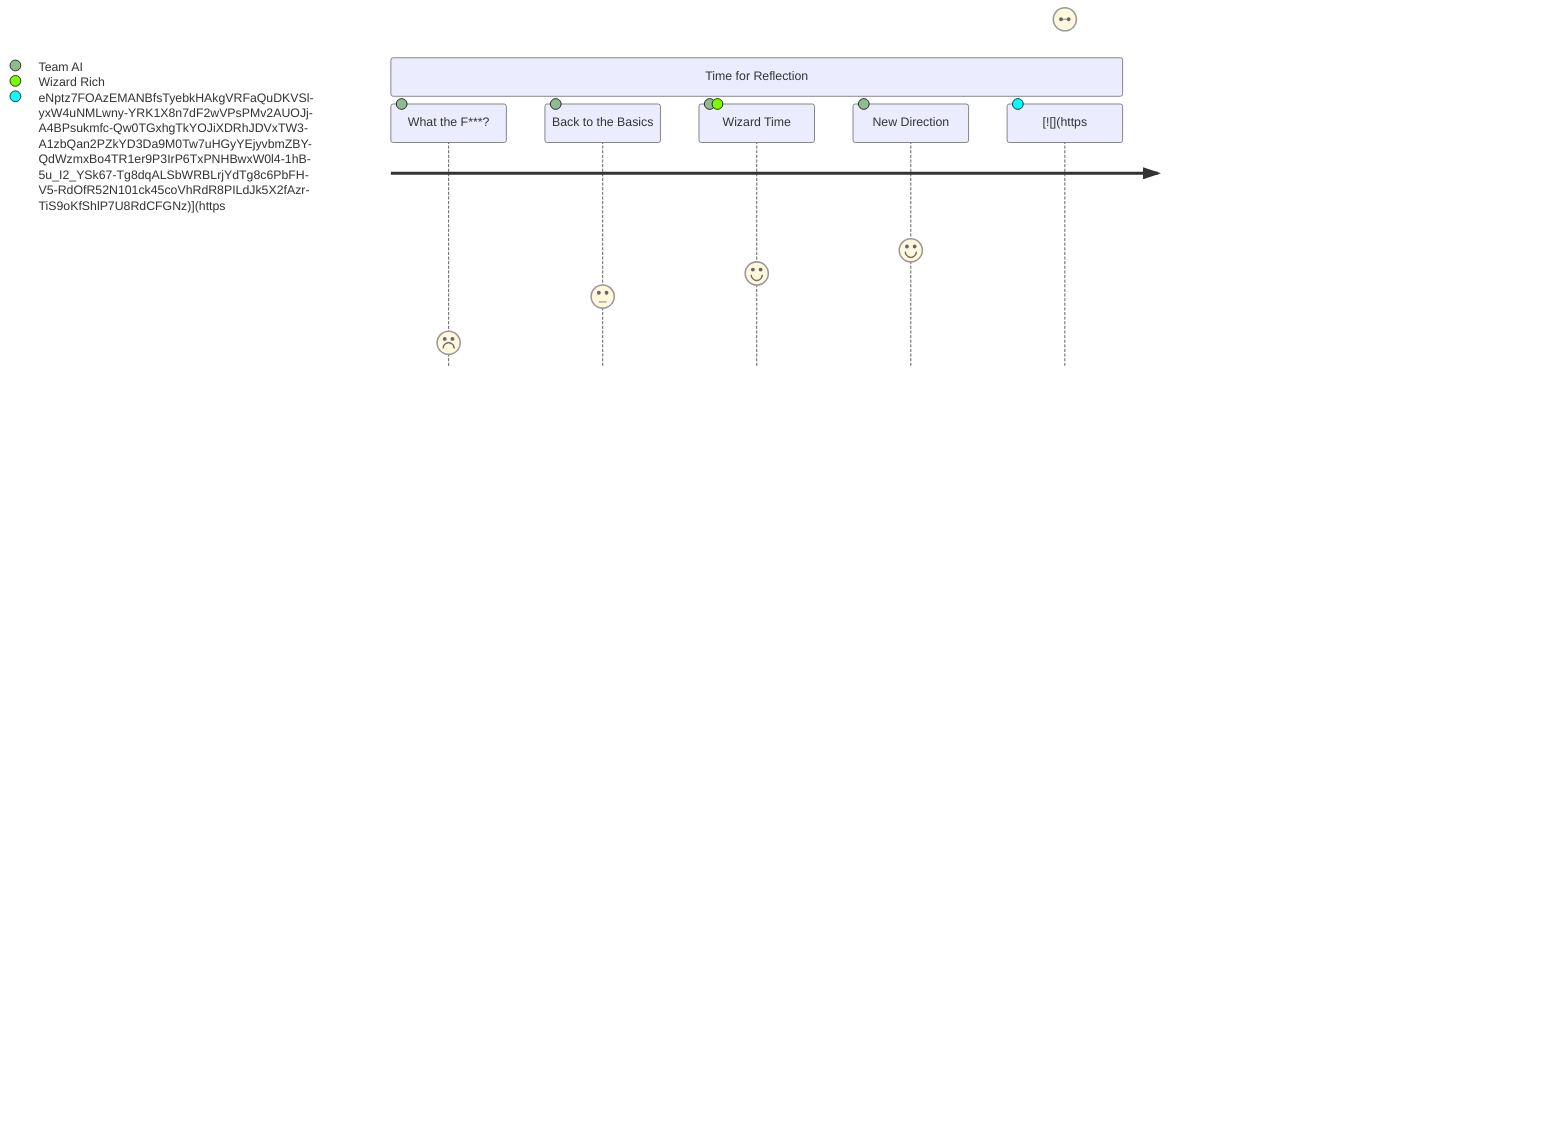 journey
    title  
    section Time for Reflection
        What the F***?: 1: Team AI
        Back to the Basics:   3: Team AI
        Wizard Time: 4: Team AI, Wizard Rich 
        New Direction: 5: Team AI

[![](https://mermaid.ink/img/pako:eNptz7FOAzEMANBfsTyebkHAkgVRFaQuDKVSlyxW4uNMLwny-YRK1X8n7dF2wVPsPMv2AUOJjA4BPsukmfc-Qw0TGxhgTkYOJiXDRhJDVxTW3A1zbQan2PZkYD3Da9M0Tw7uHGyYEjyvbmZBYQdWzmxBo4TR1er9P3IrP6TxPNHBwxW0l4-1hB5u_I2_YSk67-Tg8dqALSbWRBLrjYdTg8c6PbFHV5-RdOfR52N101ck45coVhRdR8PILdJk5X2fAzrTiS9oKfShlP7U8RdCFGNz)](https://mermaid.live/edit#pako:eNptz7FOAzEMANBfsTyebkHAkgVRFaQuDKVSlyxW4uNMLwny-YRK1X8n7dF2wVPsPMv2AUOJjA4BPsukmfc-Qw0TGxhgTkYOJiXDRhJDVxTW3A1zbQan2PZkYD3Da9M0Tw7uHGyYEjyvbmZBYQdWzmxBo4TR1er9P3IrP6TxPNHBwxW0l4-1hB5u_I2_YSk67-Tg8dqALSbWRBLrjYdTg8c6PbFHV5-RdOfR52N101ck45coVhRdR8PILdJk5X2fAzrTiS9oKfShlP7U8RdCFGNz)